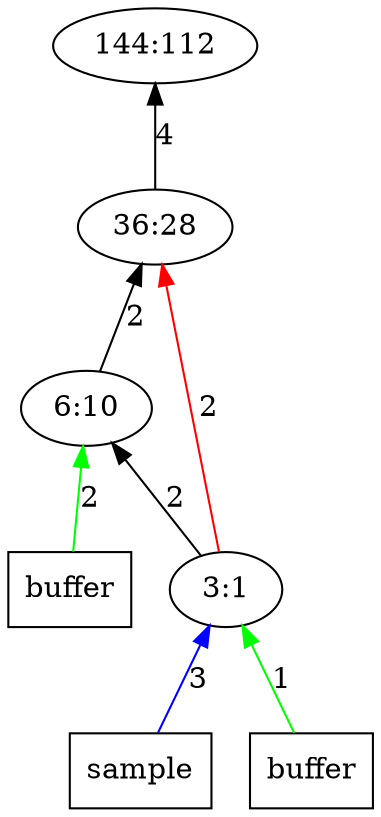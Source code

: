 digraph Tree{
	rankdir="BT"
	1 [label = "144:112"];
	2 -> 1 [label = "4", color = "black"];
	2 [label = "36:28"];
	3 -> 2 [label = "2", color = "black"];
	x32 -> 3 [label = "2", color = "green"];
	x32 [label = "buffer", shape = "box"];
	3 [label = "6:10"];
	4 -> 3 [label = "2", color = "black"];
	4 -> 2 [label = "2", color = "red"];
	x41 -> 4 [label = "3", color = "blue"];
	x41 [label = "sample", shape = "box"];
	x42 -> 4 [label = "1", color = "green"];
	x42 [label = "buffer", shape = "box"];
	4 [label = "3:1"];
}


